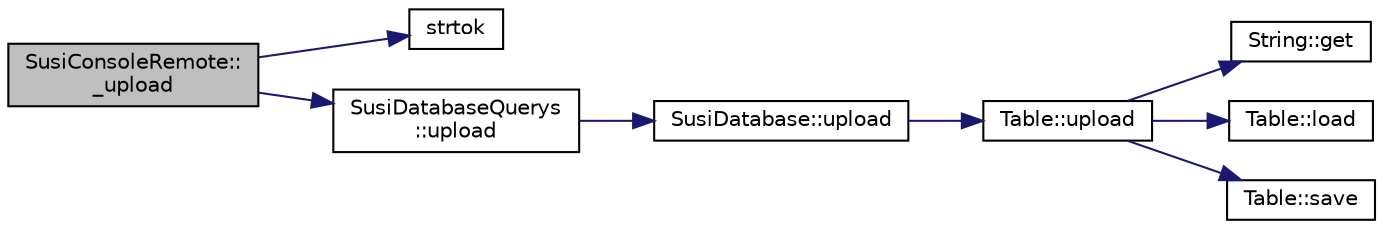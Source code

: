 digraph "SusiConsoleRemote::_upload"
{
 // LATEX_PDF_SIZE
  edge [fontname="Helvetica",fontsize="10",labelfontname="Helvetica",labelfontsize="10"];
  node [fontname="Helvetica",fontsize="10",shape=record];
  rankdir="LR";
  Node1 [label="SusiConsoleRemote::\l_upload",height=0.2,width=0.4,color="black", fillcolor="grey75", style="filled", fontcolor="black",tooltip=" "];
  Node1 -> Node2 [color="midnightblue",fontsize="10",style="solid",fontname="Helvetica"];
  Node2 [label="strtok",height=0.2,width=0.4,color="black", fillcolor="white", style="filled",URL="$string_8cpp.html#a20b41aab198d591f95d6eb4f49b4ad66",tooltip=" "];
  Node1 -> Node3 [color="midnightblue",fontsize="10",style="solid",fontname="Helvetica"];
  Node3 [label="SusiDatabaseQuerys\l::upload",height=0.2,width=0.4,color="black", fillcolor="white", style="filled",URL="$class_susi_database_querys.html#a132d31c1bedae768503f3ec7ee59ea96",tooltip=" "];
  Node3 -> Node4 [color="midnightblue",fontsize="10",style="solid",fontname="Helvetica"];
  Node4 [label="SusiDatabase::upload",height=0.2,width=0.4,color="black", fillcolor="white", style="filled",URL="$struct_susi_database.html#ae948dcb9b1c1b2fc861e5585be2adb69",tooltip=" "];
  Node4 -> Node5 [color="midnightblue",fontsize="10",style="solid",fontname="Helvetica"];
  Node5 [label="Table::upload",height=0.2,width=0.4,color="black", fillcolor="white", style="filled",URL="$class_table.html#a8d3e99b5bf1392b15764080829f06fe6",tooltip="Десериализира таблица по подаден път на папка"];
  Node5 -> Node6 [color="midnightblue",fontsize="10",style="solid",fontname="Helvetica"];
  Node6 [label="String::get",height=0.2,width=0.4,color="black", fillcolor="white", style="filled",URL="$class_string.html#a5d05517bcc8df58bc5eff312e3926b61",tooltip=" "];
  Node5 -> Node7 [color="midnightblue",fontsize="10",style="solid",fontname="Helvetica"];
  Node7 [label="Table::load",height=0.2,width=0.4,color="black", fillcolor="white", style="filled",URL="$class_table.html#a854413f3c66213e49c085a1d64666f09",tooltip="Десериализира таблица по подаден път на файл"];
  Node5 -> Node8 [color="midnightblue",fontsize="10",style="solid",fontname="Helvetica"];
  Node8 [label="Table::save",height=0.2,width=0.4,color="black", fillcolor="white", style="filled",URL="$class_table.html#a1e280e6e5763fc2c87ec580885b54969",tooltip="Сериализира таблица"];
}

